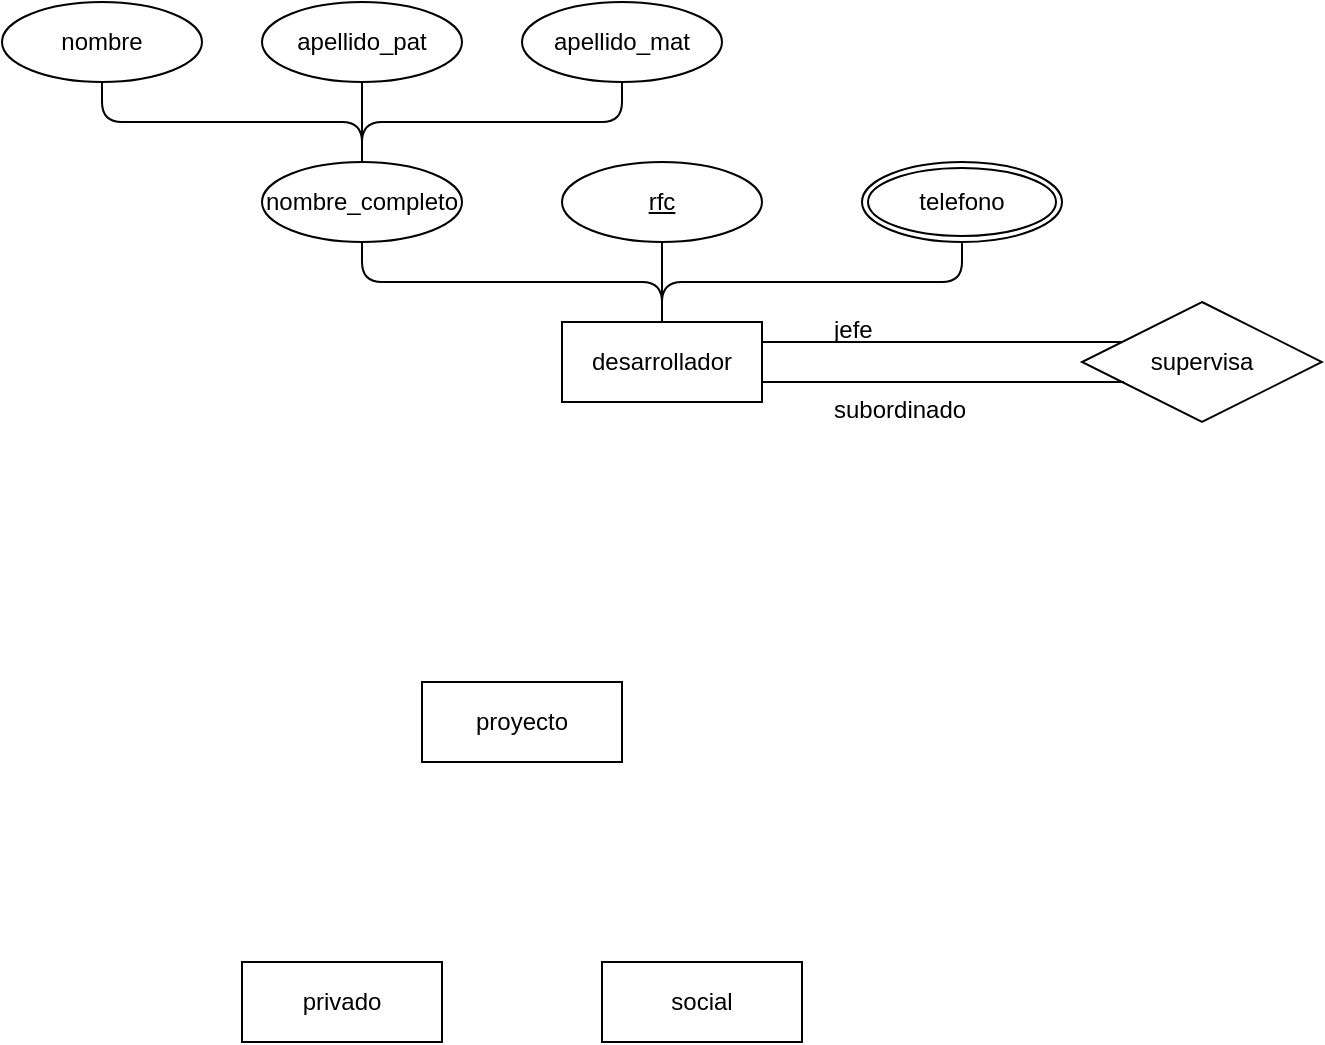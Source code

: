 <mxfile version="24.6.4" type="github">
  <diagram name="Page-1" id="w4DmklgDbc6xixvKzRbn">
    <mxGraphModel dx="1434" dy="789" grid="1" gridSize="10" guides="1" tooltips="1" connect="1" arrows="1" fold="1" page="1" pageScale="1" pageWidth="850" pageHeight="1100" math="0" shadow="0">
      <root>
        <mxCell id="0" />
        <mxCell id="1" parent="0" />
        <mxCell id="DrMKuOF9DL7T5SG4hzMI-1" value="proyecto" style="whiteSpace=wrap;html=1;align=center;" vertex="1" parent="1">
          <mxGeometry x="370" y="380" width="100" height="40" as="geometry" />
        </mxCell>
        <mxCell id="DrMKuOF9DL7T5SG4hzMI-16" style="edgeStyle=orthogonalEdgeStyle;rounded=1;orthogonalLoop=1;jettySize=auto;html=1;exitX=0.5;exitY=0;exitDx=0;exitDy=0;entryX=0.5;entryY=1;entryDx=0;entryDy=0;curved=0;endArrow=none;endFill=0;" edge="1" parent="1" source="DrMKuOF9DL7T5SG4hzMI-2" target="DrMKuOF9DL7T5SG4hzMI-15">
          <mxGeometry relative="1" as="geometry" />
        </mxCell>
        <mxCell id="DrMKuOF9DL7T5SG4hzMI-17" style="edgeStyle=orthogonalEdgeStyle;rounded=1;orthogonalLoop=1;jettySize=auto;html=1;exitX=0.5;exitY=0;exitDx=0;exitDy=0;entryX=0.5;entryY=1;entryDx=0;entryDy=0;curved=0;endArrow=none;endFill=0;" edge="1" parent="1" source="DrMKuOF9DL7T5SG4hzMI-2" target="DrMKuOF9DL7T5SG4hzMI-14">
          <mxGeometry relative="1" as="geometry" />
        </mxCell>
        <mxCell id="DrMKuOF9DL7T5SG4hzMI-2" value="desarrollador" style="whiteSpace=wrap;html=1;align=center;" vertex="1" parent="1">
          <mxGeometry x="440" y="200" width="100" height="40" as="geometry" />
        </mxCell>
        <mxCell id="DrMKuOF9DL7T5SG4hzMI-3" value="social" style="whiteSpace=wrap;html=1;align=center;" vertex="1" parent="1">
          <mxGeometry x="460" y="520" width="100" height="40" as="geometry" />
        </mxCell>
        <mxCell id="DrMKuOF9DL7T5SG4hzMI-4" value="privado" style="whiteSpace=wrap;html=1;align=center;" vertex="1" parent="1">
          <mxGeometry x="280" y="520" width="100" height="40" as="geometry" />
        </mxCell>
        <mxCell id="DrMKuOF9DL7T5SG4hzMI-9" style="edgeStyle=orthogonalEdgeStyle;rounded=1;orthogonalLoop=1;jettySize=auto;html=1;exitX=0.5;exitY=0;exitDx=0;exitDy=0;entryX=0.5;entryY=1;entryDx=0;entryDy=0;curved=0;endArrow=none;endFill=0;" edge="1" parent="1" source="DrMKuOF9DL7T5SG4hzMI-5" target="DrMKuOF9DL7T5SG4hzMI-8">
          <mxGeometry relative="1" as="geometry" />
        </mxCell>
        <mxCell id="DrMKuOF9DL7T5SG4hzMI-10" style="edgeStyle=orthogonalEdgeStyle;rounded=1;orthogonalLoop=1;jettySize=auto;html=1;exitX=0.5;exitY=0;exitDx=0;exitDy=0;entryX=0.5;entryY=1;entryDx=0;entryDy=0;curved=0;endArrow=none;endFill=0;" edge="1" parent="1" source="DrMKuOF9DL7T5SG4hzMI-5" target="DrMKuOF9DL7T5SG4hzMI-7">
          <mxGeometry relative="1" as="geometry" />
        </mxCell>
        <mxCell id="DrMKuOF9DL7T5SG4hzMI-11" style="edgeStyle=orthogonalEdgeStyle;rounded=1;orthogonalLoop=1;jettySize=auto;html=1;exitX=0.5;exitY=0;exitDx=0;exitDy=0;entryX=0.5;entryY=1;entryDx=0;entryDy=0;curved=0;endArrow=none;endFill=0;" edge="1" parent="1" source="DrMKuOF9DL7T5SG4hzMI-5" target="DrMKuOF9DL7T5SG4hzMI-6">
          <mxGeometry relative="1" as="geometry" />
        </mxCell>
        <mxCell id="DrMKuOF9DL7T5SG4hzMI-12" style="edgeStyle=orthogonalEdgeStyle;rounded=1;orthogonalLoop=1;jettySize=auto;html=1;exitX=0.5;exitY=1;exitDx=0;exitDy=0;entryX=0.5;entryY=0;entryDx=0;entryDy=0;curved=0;endArrow=none;endFill=0;" edge="1" parent="1" source="DrMKuOF9DL7T5SG4hzMI-5" target="DrMKuOF9DL7T5SG4hzMI-2">
          <mxGeometry relative="1" as="geometry" />
        </mxCell>
        <mxCell id="DrMKuOF9DL7T5SG4hzMI-5" value="nombre_completo" style="ellipse;whiteSpace=wrap;html=1;align=center;" vertex="1" parent="1">
          <mxGeometry x="290" y="120" width="100" height="40" as="geometry" />
        </mxCell>
        <mxCell id="DrMKuOF9DL7T5SG4hzMI-6" value="apellido_mat" style="ellipse;whiteSpace=wrap;html=1;align=center;" vertex="1" parent="1">
          <mxGeometry x="420" y="40" width="100" height="40" as="geometry" />
        </mxCell>
        <mxCell id="DrMKuOF9DL7T5SG4hzMI-7" value="apellido_pat" style="ellipse;whiteSpace=wrap;html=1;align=center;" vertex="1" parent="1">
          <mxGeometry x="290" y="40" width="100" height="40" as="geometry" />
        </mxCell>
        <mxCell id="DrMKuOF9DL7T5SG4hzMI-8" value="nombre" style="ellipse;whiteSpace=wrap;html=1;align=center;" vertex="1" parent="1">
          <mxGeometry x="160" y="40" width="100" height="40" as="geometry" />
        </mxCell>
        <mxCell id="DrMKuOF9DL7T5SG4hzMI-14" value="telefono" style="ellipse;shape=doubleEllipse;margin=3;whiteSpace=wrap;html=1;align=center;" vertex="1" parent="1">
          <mxGeometry x="590" y="120" width="100" height="40" as="geometry" />
        </mxCell>
        <mxCell id="DrMKuOF9DL7T5SG4hzMI-15" value="rfc" style="ellipse;whiteSpace=wrap;html=1;align=center;fontStyle=4;" vertex="1" parent="1">
          <mxGeometry x="440" y="120" width="100" height="40" as="geometry" />
        </mxCell>
        <mxCell id="DrMKuOF9DL7T5SG4hzMI-18" value="supervisa" style="shape=rhombus;perimeter=rhombusPerimeter;whiteSpace=wrap;html=1;align=center;" vertex="1" parent="1">
          <mxGeometry x="700" y="190" width="120" height="60" as="geometry" />
        </mxCell>
        <mxCell id="DrMKuOF9DL7T5SG4hzMI-20" style="edgeStyle=orthogonalEdgeStyle;rounded=1;orthogonalLoop=1;jettySize=auto;html=1;exitX=1;exitY=0.25;exitDx=0;exitDy=0;entryX=0.167;entryY=0.333;entryDx=0;entryDy=0;entryPerimeter=0;curved=0;endArrow=none;endFill=0;" edge="1" parent="1" source="DrMKuOF9DL7T5SG4hzMI-2" target="DrMKuOF9DL7T5SG4hzMI-18">
          <mxGeometry relative="1" as="geometry" />
        </mxCell>
        <mxCell id="DrMKuOF9DL7T5SG4hzMI-21" style="edgeStyle=orthogonalEdgeStyle;rounded=1;orthogonalLoop=1;jettySize=auto;html=1;exitX=1;exitY=0.75;exitDx=0;exitDy=0;entryX=0.175;entryY=0.667;entryDx=0;entryDy=0;entryPerimeter=0;endArrow=none;endFill=0;curved=0;" edge="1" parent="1" source="DrMKuOF9DL7T5SG4hzMI-2" target="DrMKuOF9DL7T5SG4hzMI-18">
          <mxGeometry relative="1" as="geometry" />
        </mxCell>
        <mxCell id="DrMKuOF9DL7T5SG4hzMI-22" value="jefe" style="text;strokeColor=none;fillColor=none;spacingLeft=4;spacingRight=4;overflow=hidden;rotatable=0;points=[[0,0.5],[1,0.5]];portConstraint=eastwest;fontSize=12;whiteSpace=wrap;html=1;" vertex="1" parent="1">
          <mxGeometry x="570" y="190" width="40" height="30" as="geometry" />
        </mxCell>
        <mxCell id="DrMKuOF9DL7T5SG4hzMI-23" value="subordinado" style="text;strokeColor=none;fillColor=none;spacingLeft=4;spacingRight=4;overflow=hidden;rotatable=0;points=[[0,0.5],[1,0.5]];portConstraint=eastwest;fontSize=12;whiteSpace=wrap;html=1;" vertex="1" parent="1">
          <mxGeometry x="570" y="230" width="80" height="30" as="geometry" />
        </mxCell>
      </root>
    </mxGraphModel>
  </diagram>
</mxfile>
